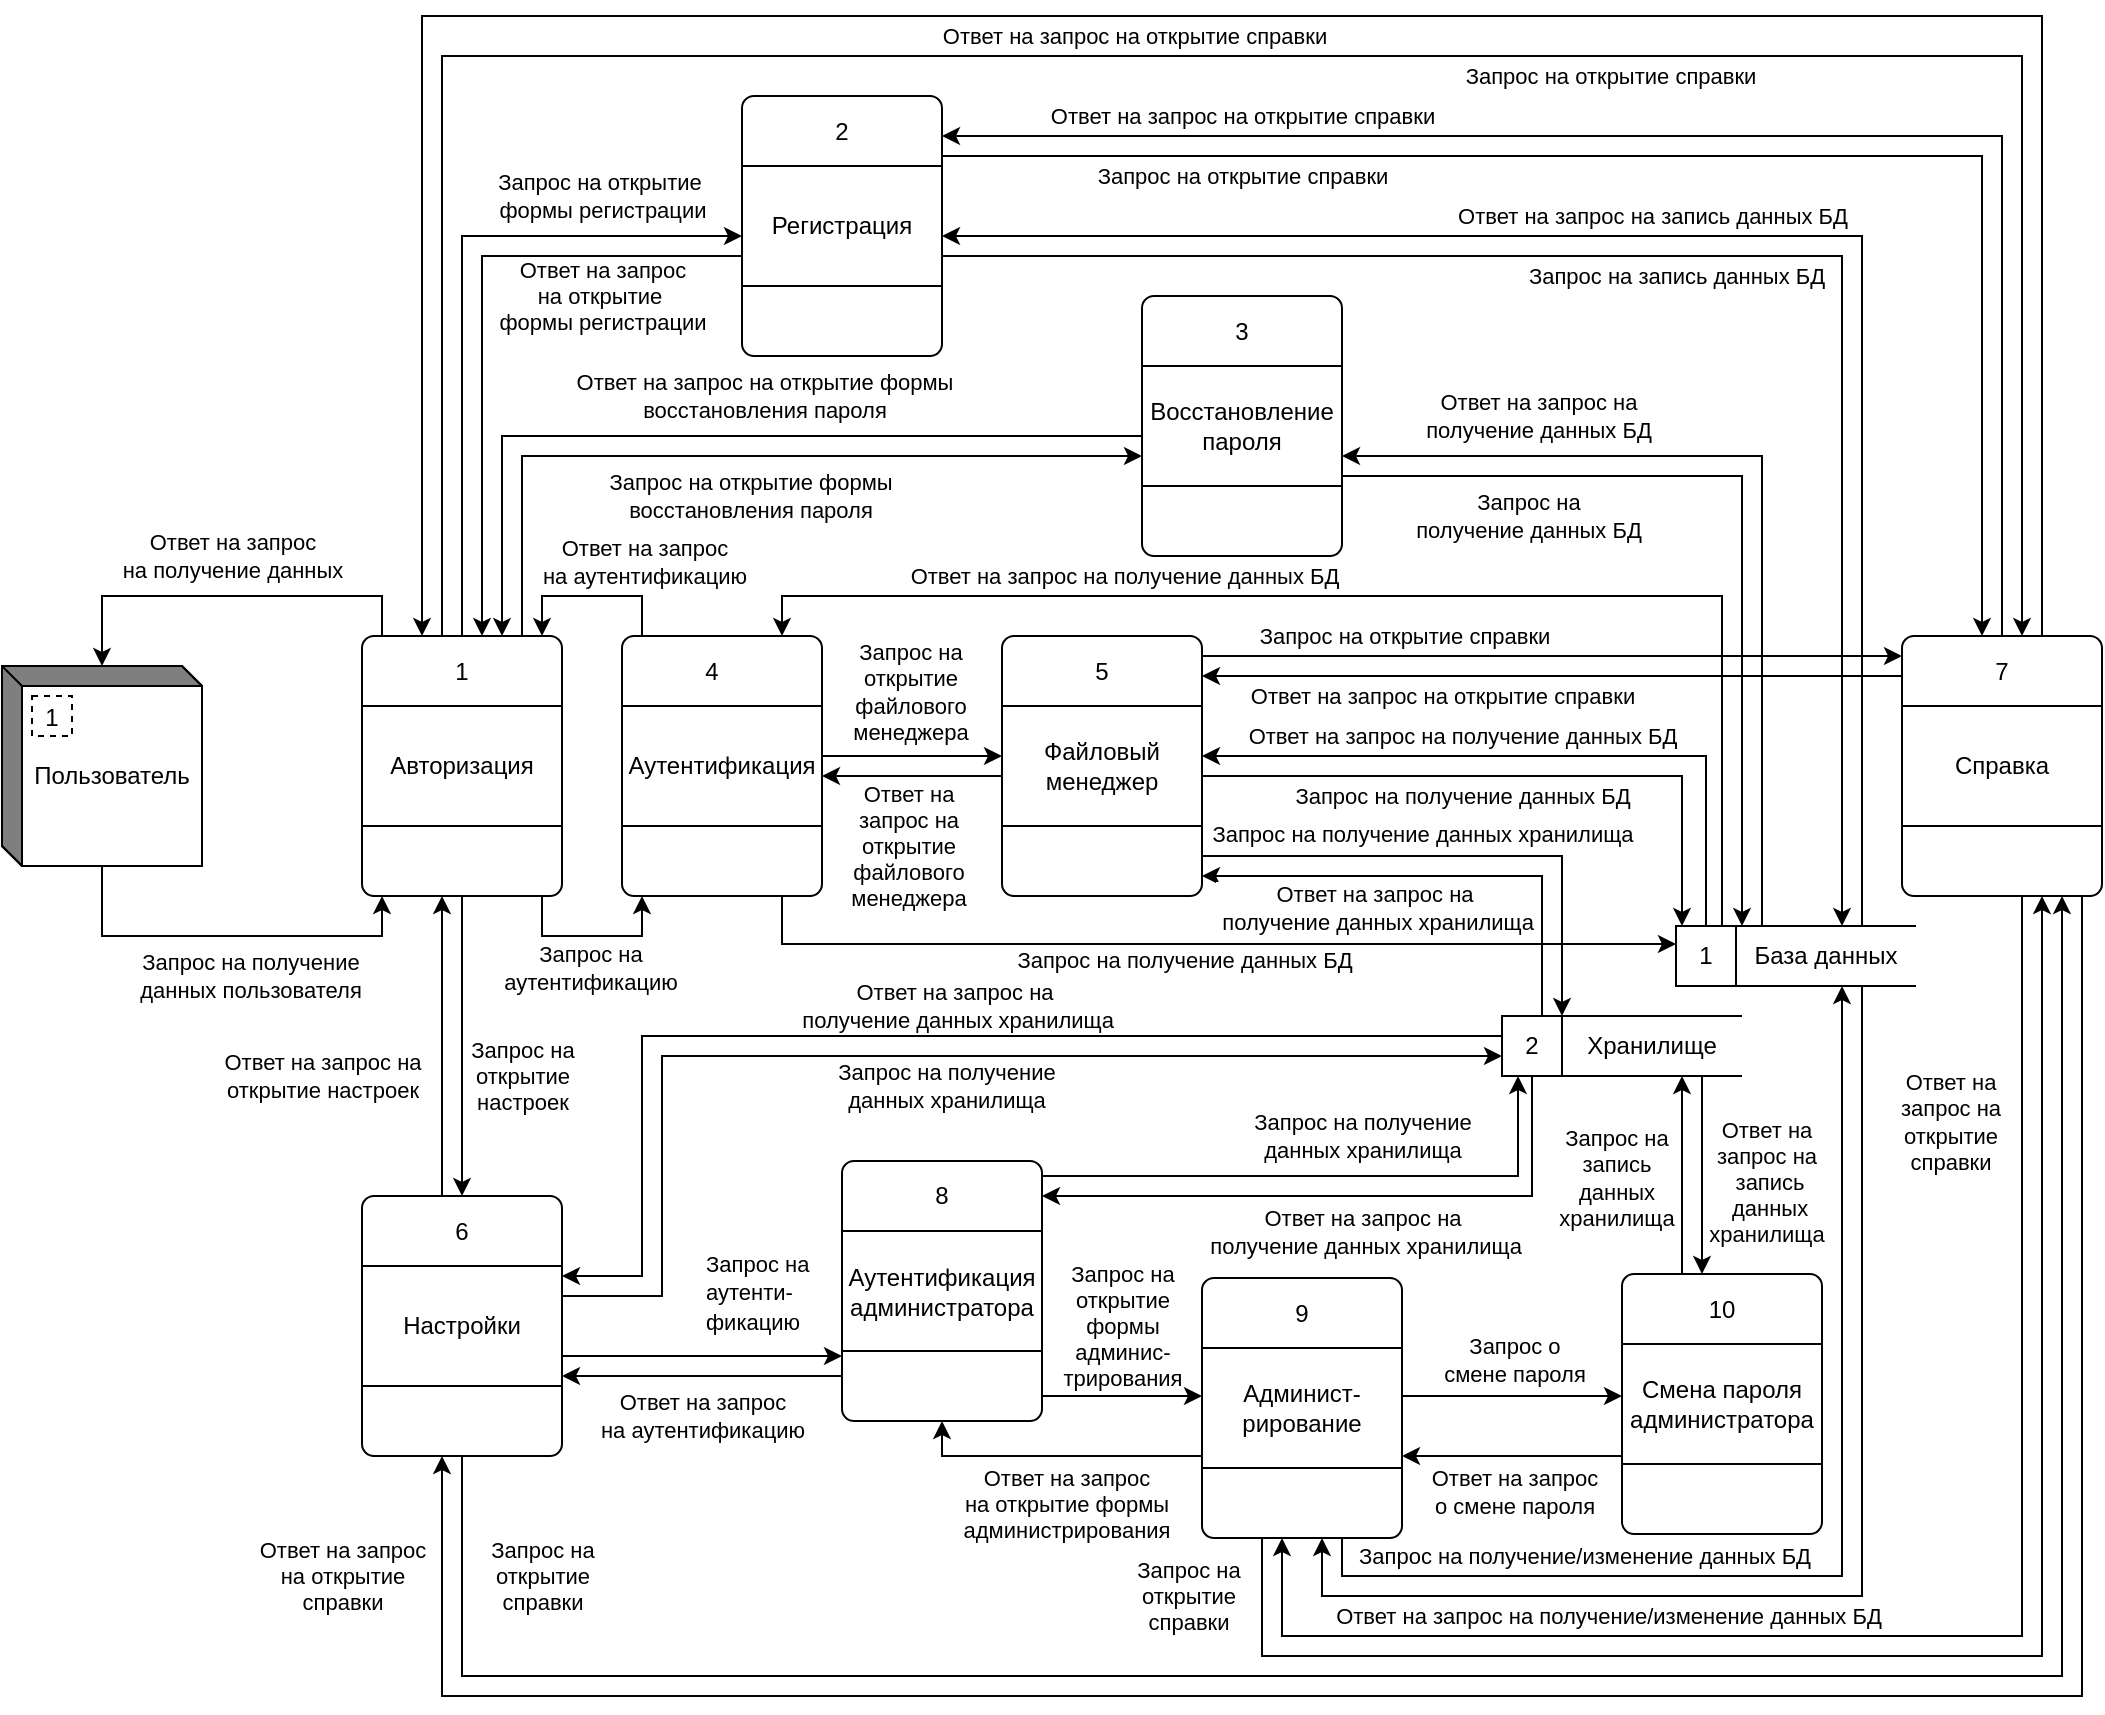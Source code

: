 <mxfile version="20.3.0" type="device"><diagram id="j3G8GEhaGC0Xtx2mRpjR" name="Страница 1"><mxGraphModel dx="677" dy="412" grid="1" gridSize="10" guides="1" tooltips="1" connect="1" arrows="1" fold="1" page="1" pageScale="1" pageWidth="827" pageHeight="1169" math="0" shadow="0"><root><mxCell id="0"/><mxCell id="1" parent="0"/><mxCell id="YmiAbXI7jD6PEAlmj7Fb-1" value="" style="html=1;dashed=0;whitespace=wrap;shape=mxgraph.dfd.externalEntity" parent="1" vertex="1"><mxGeometry x="90" y="355" width="100" height="100" as="geometry"/></mxCell><mxCell id="YmiAbXI7jD6PEAlmj7Fb-2" value="1" style="autosize=1;part=1;resizable=0;strokeColor=inherit;fillColor=inherit;gradientColor=inherit;dashed=1;" parent="YmiAbXI7jD6PEAlmj7Fb-1" vertex="1"><mxGeometry width="20" height="20" relative="1" as="geometry"><mxPoint x="15" y="15" as="offset"/></mxGeometry></mxCell><mxCell id="YmiAbXI7jD6PEAlmj7Fb-3" value="Пользователь" style="text;html=1;strokeColor=none;fillColor=none;align=center;verticalAlign=middle;whiteSpace=wrap;rounded=0;" parent="YmiAbXI7jD6PEAlmj7Fb-1" vertex="1"><mxGeometry x="10" y="10" width="90" height="90" as="geometry"/></mxCell><mxCell id="YmiAbXI7jD6PEAlmj7Fb-4" value="" style="group" parent="1" vertex="1" connectable="0"><mxGeometry x="270" y="340" width="100" height="130" as="geometry"/></mxCell><mxCell id="YmiAbXI7jD6PEAlmj7Fb-5" value="" style="rounded=1;whiteSpace=wrap;html=1;arcSize=6;" parent="YmiAbXI7jD6PEAlmj7Fb-4" vertex="1"><mxGeometry width="100" height="130" as="geometry"/></mxCell><mxCell id="YmiAbXI7jD6PEAlmj7Fb-6" value="Авторизация" style="rounded=0;whiteSpace=wrap;html=1;" parent="YmiAbXI7jD6PEAlmj7Fb-4" vertex="1"><mxGeometry y="35" width="100" height="60" as="geometry"/></mxCell><mxCell id="YmiAbXI7jD6PEAlmj7Fb-7" value="1" style="text;html=1;strokeColor=none;fillColor=none;align=center;verticalAlign=middle;whiteSpace=wrap;rounded=0;" parent="YmiAbXI7jD6PEAlmj7Fb-4" vertex="1"><mxGeometry width="100" height="35" as="geometry"/></mxCell><mxCell id="YmiAbXI7jD6PEAlmj7Fb-8" value="" style="endArrow=classic;html=1;rounded=0;edgeStyle=orthogonalEdgeStyle;" parent="1" source="YmiAbXI7jD6PEAlmj7Fb-5" target="YmiAbXI7jD6PEAlmj7Fb-1" edge="1"><mxGeometry width="50" height="50" relative="1" as="geometry"><mxPoint x="250" y="270" as="sourcePoint"/><mxPoint x="300" y="220" as="targetPoint"/><Array as="points"><mxPoint x="280" y="320"/><mxPoint x="140" y="320"/></Array></mxGeometry></mxCell><mxCell id="YmiAbXI7jD6PEAlmj7Fb-9" value="Ответ на запрос &lt;br&gt;на&amp;nbsp;получение данных" style="edgeLabel;html=1;align=center;verticalAlign=middle;resizable=0;points=[];" parent="YmiAbXI7jD6PEAlmj7Fb-8" vertex="1" connectable="0"><mxGeometry x="0.064" y="-2" relative="1" as="geometry"><mxPoint x="8" y="-18" as="offset"/></mxGeometry></mxCell><mxCell id="YmiAbXI7jD6PEAlmj7Fb-10" value="" style="endArrow=classic;html=1;rounded=0;edgeStyle=orthogonalEdgeStyle;" parent="1" source="YmiAbXI7jD6PEAlmj7Fb-3" target="YmiAbXI7jD6PEAlmj7Fb-5" edge="1"><mxGeometry width="50" height="50" relative="1" as="geometry"><mxPoint x="140" y="456" as="sourcePoint"/><mxPoint x="170" y="490" as="targetPoint"/><Array as="points"><mxPoint x="140" y="490"/><mxPoint x="280" y="490"/></Array></mxGeometry></mxCell><mxCell id="YmiAbXI7jD6PEAlmj7Fb-11" value="Запрос на получение &lt;br&gt;данных&amp;nbsp;пользователя" style="edgeLabel;html=1;align=center;verticalAlign=middle;resizable=0;points=[];" parent="YmiAbXI7jD6PEAlmj7Fb-10" vertex="1" connectable="0"><mxGeometry x="-0.053" relative="1" as="geometry"><mxPoint x="16" y="20" as="offset"/></mxGeometry></mxCell><mxCell id="YmiAbXI7jD6PEAlmj7Fb-28" value="" style="group" parent="1" vertex="1" connectable="0"><mxGeometry x="927" y="485" width="120" height="30" as="geometry"/></mxCell><mxCell id="YmiAbXI7jD6PEAlmj7Fb-29" value="" style="html=1;dashed=0;whitespace=wrap;shape=mxgraph.dfd.dataStoreID;align=left;spacingLeft=3;points=[[0,0],[0.5,0],[1,0],[0,0.5],[1,0.5],[0,1],[0.5,1],[1,1]];" parent="YmiAbXI7jD6PEAlmj7Fb-28" vertex="1"><mxGeometry width="120" height="30" as="geometry"/></mxCell><mxCell id="YmiAbXI7jD6PEAlmj7Fb-30" value="1" style="text;html=1;strokeColor=none;fillColor=none;align=center;verticalAlign=middle;whiteSpace=wrap;rounded=0;" parent="YmiAbXI7jD6PEAlmj7Fb-28" vertex="1"><mxGeometry width="30" height="30" as="geometry"/></mxCell><mxCell id="YmiAbXI7jD6PEAlmj7Fb-31" value="База данных" style="text;html=1;strokeColor=none;fillColor=none;align=center;verticalAlign=middle;whiteSpace=wrap;rounded=0;" parent="YmiAbXI7jD6PEAlmj7Fb-28" vertex="1"><mxGeometry x="30" width="90" height="30" as="geometry"/></mxCell><mxCell id="YmiAbXI7jD6PEAlmj7Fb-32" value="" style="group" parent="1" vertex="1" connectable="0"><mxGeometry x="840" y="530" width="120" height="30" as="geometry"/></mxCell><mxCell id="YmiAbXI7jD6PEAlmj7Fb-33" value="" style="html=1;dashed=0;whitespace=wrap;shape=mxgraph.dfd.dataStoreID;align=left;spacingLeft=3;points=[[0,0],[0.5,0],[1,0],[0,0.5],[1,0.5],[0,1],[0.5,1],[1,1]];" parent="YmiAbXI7jD6PEAlmj7Fb-32" vertex="1"><mxGeometry width="120" height="30" as="geometry"/></mxCell><mxCell id="YmiAbXI7jD6PEAlmj7Fb-34" value="2" style="text;html=1;strokeColor=none;fillColor=none;align=center;verticalAlign=middle;whiteSpace=wrap;rounded=0;" parent="YmiAbXI7jD6PEAlmj7Fb-32" vertex="1"><mxGeometry width="30" height="30" as="geometry"/></mxCell><mxCell id="YmiAbXI7jD6PEAlmj7Fb-35" value="Хранилище" style="text;html=1;strokeColor=none;fillColor=none;align=center;verticalAlign=middle;whiteSpace=wrap;rounded=0;" parent="YmiAbXI7jD6PEAlmj7Fb-32" vertex="1"><mxGeometry x="30" width="90" height="30" as="geometry"/></mxCell><mxCell id="YmiAbXI7jD6PEAlmj7Fb-38" value="" style="group" parent="1" vertex="1" connectable="0"><mxGeometry x="460" y="70" width="100" height="130" as="geometry"/></mxCell><mxCell id="YmiAbXI7jD6PEAlmj7Fb-39" value="" style="rounded=1;whiteSpace=wrap;html=1;arcSize=6;" parent="YmiAbXI7jD6PEAlmj7Fb-38" vertex="1"><mxGeometry width="100" height="130" as="geometry"/></mxCell><mxCell id="YmiAbXI7jD6PEAlmj7Fb-40" value="Регистрация" style="rounded=0;whiteSpace=wrap;html=1;" parent="YmiAbXI7jD6PEAlmj7Fb-38" vertex="1"><mxGeometry y="35" width="100" height="60" as="geometry"/></mxCell><mxCell id="YmiAbXI7jD6PEAlmj7Fb-41" value="2" style="text;html=1;strokeColor=none;fillColor=none;align=center;verticalAlign=middle;whiteSpace=wrap;rounded=0;" parent="YmiAbXI7jD6PEAlmj7Fb-38" vertex="1"><mxGeometry width="100" height="35" as="geometry"/></mxCell><mxCell id="YmiAbXI7jD6PEAlmj7Fb-42" value="" style="group" parent="1" vertex="1" connectable="0"><mxGeometry x="660" y="170" width="100" height="130" as="geometry"/></mxCell><mxCell id="YmiAbXI7jD6PEAlmj7Fb-43" value="" style="rounded=1;whiteSpace=wrap;html=1;arcSize=6;" parent="YmiAbXI7jD6PEAlmj7Fb-42" vertex="1"><mxGeometry width="100" height="130" as="geometry"/></mxCell><mxCell id="YmiAbXI7jD6PEAlmj7Fb-44" value="Восстановление пароля" style="rounded=0;whiteSpace=wrap;html=1;" parent="YmiAbXI7jD6PEAlmj7Fb-42" vertex="1"><mxGeometry y="35" width="100" height="60" as="geometry"/></mxCell><mxCell id="YmiAbXI7jD6PEAlmj7Fb-45" value="3" style="text;html=1;strokeColor=none;fillColor=none;align=center;verticalAlign=middle;whiteSpace=wrap;rounded=0;" parent="YmiAbXI7jD6PEAlmj7Fb-42" vertex="1"><mxGeometry width="100" height="35" as="geometry"/></mxCell><mxCell id="YmiAbXI7jD6PEAlmj7Fb-46" value="" style="group" parent="1" vertex="1" connectable="0"><mxGeometry x="400" y="340" width="100" height="130" as="geometry"/></mxCell><mxCell id="YmiAbXI7jD6PEAlmj7Fb-47" value="" style="rounded=1;whiteSpace=wrap;html=1;arcSize=6;" parent="YmiAbXI7jD6PEAlmj7Fb-46" vertex="1"><mxGeometry width="100" height="130" as="geometry"/></mxCell><mxCell id="YmiAbXI7jD6PEAlmj7Fb-48" value="Аутентификация" style="rounded=0;whiteSpace=wrap;html=1;" parent="YmiAbXI7jD6PEAlmj7Fb-46" vertex="1"><mxGeometry y="35" width="100" height="60" as="geometry"/></mxCell><mxCell id="YmiAbXI7jD6PEAlmj7Fb-49" value="4" style="text;html=1;strokeColor=none;fillColor=none;align=center;verticalAlign=middle;whiteSpace=wrap;rounded=0;" parent="YmiAbXI7jD6PEAlmj7Fb-46" vertex="1"><mxGeometry width="90" height="35" as="geometry"/></mxCell><mxCell id="YmiAbXI7jD6PEAlmj7Fb-50" value="" style="group" parent="1" vertex="1" connectable="0"><mxGeometry x="590" y="340" width="100" height="130" as="geometry"/></mxCell><mxCell id="YmiAbXI7jD6PEAlmj7Fb-51" value="" style="rounded=1;whiteSpace=wrap;html=1;arcSize=6;" parent="YmiAbXI7jD6PEAlmj7Fb-50" vertex="1"><mxGeometry width="100" height="130" as="geometry"/></mxCell><mxCell id="YmiAbXI7jD6PEAlmj7Fb-52" value="Файловый менеджер" style="rounded=0;whiteSpace=wrap;html=1;" parent="YmiAbXI7jD6PEAlmj7Fb-50" vertex="1"><mxGeometry y="35" width="100" height="60" as="geometry"/></mxCell><mxCell id="YmiAbXI7jD6PEAlmj7Fb-53" value="5" style="text;html=1;strokeColor=none;fillColor=none;align=center;verticalAlign=middle;whiteSpace=wrap;rounded=0;" parent="YmiAbXI7jD6PEAlmj7Fb-50" vertex="1"><mxGeometry width="100" height="35" as="geometry"/></mxCell><mxCell id="YmiAbXI7jD6PEAlmj7Fb-54" value="" style="group" parent="1" vertex="1" connectable="0"><mxGeometry x="270" y="620" width="100" height="130" as="geometry"/></mxCell><mxCell id="YmiAbXI7jD6PEAlmj7Fb-55" value="" style="rounded=1;whiteSpace=wrap;html=1;arcSize=6;" parent="YmiAbXI7jD6PEAlmj7Fb-54" vertex="1"><mxGeometry width="100" height="130" as="geometry"/></mxCell><mxCell id="YmiAbXI7jD6PEAlmj7Fb-56" value="Настройки" style="rounded=0;whiteSpace=wrap;html=1;" parent="YmiAbXI7jD6PEAlmj7Fb-54" vertex="1"><mxGeometry y="35" width="100" height="60" as="geometry"/></mxCell><mxCell id="YmiAbXI7jD6PEAlmj7Fb-57" value="6" style="text;html=1;strokeColor=none;fillColor=none;align=center;verticalAlign=middle;whiteSpace=wrap;rounded=0;" parent="YmiAbXI7jD6PEAlmj7Fb-54" vertex="1"><mxGeometry width="100" height="35" as="geometry"/></mxCell><mxCell id="YmiAbXI7jD6PEAlmj7Fb-59" value="" style="group" parent="1" vertex="1" connectable="0"><mxGeometry x="1040" y="340" width="100" height="130" as="geometry"/></mxCell><mxCell id="YmiAbXI7jD6PEAlmj7Fb-60" value="" style="rounded=1;whiteSpace=wrap;html=1;arcSize=6;" parent="YmiAbXI7jD6PEAlmj7Fb-59" vertex="1"><mxGeometry width="100" height="130" as="geometry"/></mxCell><mxCell id="YmiAbXI7jD6PEAlmj7Fb-61" value="Справка" style="rounded=0;whiteSpace=wrap;html=1;" parent="YmiAbXI7jD6PEAlmj7Fb-59" vertex="1"><mxGeometry y="35" width="100" height="60" as="geometry"/></mxCell><mxCell id="YmiAbXI7jD6PEAlmj7Fb-62" value="7" style="text;html=1;strokeColor=none;fillColor=none;align=center;verticalAlign=middle;whiteSpace=wrap;rounded=0;" parent="YmiAbXI7jD6PEAlmj7Fb-59" vertex="1"><mxGeometry width="100" height="35" as="geometry"/></mxCell><mxCell id="YmiAbXI7jD6PEAlmj7Fb-67" value="" style="group" parent="1" vertex="1" connectable="0"><mxGeometry x="690" y="661" width="100" height="130" as="geometry"/></mxCell><mxCell id="YmiAbXI7jD6PEAlmj7Fb-68" value="" style="rounded=1;whiteSpace=wrap;html=1;arcSize=6;" parent="YmiAbXI7jD6PEAlmj7Fb-67" vertex="1"><mxGeometry width="100" height="130" as="geometry"/></mxCell><mxCell id="YmiAbXI7jD6PEAlmj7Fb-69" value="Админист-рирование" style="rounded=0;whiteSpace=wrap;html=1;" parent="YmiAbXI7jD6PEAlmj7Fb-67" vertex="1"><mxGeometry y="35" width="100" height="60" as="geometry"/></mxCell><mxCell id="YmiAbXI7jD6PEAlmj7Fb-70" value="9" style="text;html=1;strokeColor=none;fillColor=none;align=center;verticalAlign=middle;whiteSpace=wrap;rounded=0;" parent="YmiAbXI7jD6PEAlmj7Fb-67" vertex="1"><mxGeometry width="100" height="35" as="geometry"/></mxCell><mxCell id="YmiAbXI7jD6PEAlmj7Fb-74" style="edgeStyle=orthogonalEdgeStyle;rounded=0;orthogonalLoop=1;jettySize=auto;html=1;" parent="1" source="YmiAbXI7jD6PEAlmj7Fb-7" target="YmiAbXI7jD6PEAlmj7Fb-39" edge="1"><mxGeometry relative="1" as="geometry"><Array as="points"><mxPoint x="320" y="140"/></Array></mxGeometry></mxCell><mxCell id="LeY558yqj4jP3QvOZhzr-55" value="Запрос на открытие&amp;nbsp;&lt;br&gt;формы регистрации" style="edgeLabel;html=1;align=center;verticalAlign=middle;resizable=0;points=[];" parent="YmiAbXI7jD6PEAlmj7Fb-74" vertex="1" connectable="0"><mxGeometry x="0.506" y="-2" relative="1" as="geometry"><mxPoint x="14" y="-22" as="offset"/></mxGeometry></mxCell><mxCell id="YmiAbXI7jD6PEAlmj7Fb-75" style="edgeStyle=orthogonalEdgeStyle;rounded=0;orthogonalLoop=1;jettySize=auto;html=1;" parent="1" source="YmiAbXI7jD6PEAlmj7Fb-39" target="YmiAbXI7jD6PEAlmj7Fb-5" edge="1"><mxGeometry relative="1" as="geometry"><Array as="points"><mxPoint x="330" y="150"/></Array></mxGeometry></mxCell><mxCell id="LeY558yqj4jP3QvOZhzr-56" value="Ответ на запрос &lt;br&gt;на открытие&amp;nbsp;&lt;br&gt;формы регистрации" style="edgeLabel;html=1;align=center;verticalAlign=middle;resizable=0;points=[];" parent="YmiAbXI7jD6PEAlmj7Fb-75" vertex="1" connectable="0"><mxGeometry x="-0.75" relative="1" as="geometry"><mxPoint x="-30" y="20" as="offset"/></mxGeometry></mxCell><mxCell id="YmiAbXI7jD6PEAlmj7Fb-76" style="edgeStyle=orthogonalEdgeStyle;rounded=0;orthogonalLoop=1;jettySize=auto;html=1;" parent="1" source="YmiAbXI7jD6PEAlmj7Fb-39" target="YmiAbXI7jD6PEAlmj7Fb-31" edge="1"><mxGeometry relative="1" as="geometry"><mxPoint x="940" y="420.0" as="targetPoint"/><Array as="points"><mxPoint x="1010" y="150"/></Array></mxGeometry></mxCell><mxCell id="LeY558yqj4jP3QvOZhzr-31" value="Запрос на запись данных БД" style="edgeLabel;html=1;align=center;verticalAlign=middle;resizable=0;points=[];" parent="YmiAbXI7jD6PEAlmj7Fb-76" vertex="1" connectable="0"><mxGeometry x="-0.587" y="-2" relative="1" as="geometry"><mxPoint x="205" y="8" as="offset"/></mxGeometry></mxCell><mxCell id="YmiAbXI7jD6PEAlmj7Fb-77" style="edgeStyle=orthogonalEdgeStyle;rounded=0;orthogonalLoop=1;jettySize=auto;html=1;" parent="1" source="YmiAbXI7jD6PEAlmj7Fb-31" target="YmiAbXI7jD6PEAlmj7Fb-39" edge="1"><mxGeometry relative="1" as="geometry"><Array as="points"><mxPoint x="1020" y="140"/></Array></mxGeometry></mxCell><mxCell id="LeY558yqj4jP3QvOZhzr-32" value="Ответ на запрос на запись данных БД" style="edgeLabel;html=1;align=center;verticalAlign=middle;resizable=0;points=[];" parent="YmiAbXI7jD6PEAlmj7Fb-77" vertex="1" connectable="0"><mxGeometry x="0.655" relative="1" as="geometry"><mxPoint x="216" y="-10" as="offset"/></mxGeometry></mxCell><mxCell id="YmiAbXI7jD6PEAlmj7Fb-78" style="edgeStyle=orthogonalEdgeStyle;rounded=0;orthogonalLoop=1;jettySize=auto;html=1;" parent="1" source="YmiAbXI7jD6PEAlmj7Fb-5" target="YmiAbXI7jD6PEAlmj7Fb-60" edge="1"><mxGeometry relative="1" as="geometry"><Array as="points"><mxPoint x="310" y="50"/><mxPoint x="1100" y="50"/></Array></mxGeometry></mxCell><mxCell id="t7qs_g3I-LSiULPjAvXZ-45" value="Запрос на открытие справки" style="edgeLabel;html=1;align=center;verticalAlign=middle;resizable=0;points=[];" parent="YmiAbXI7jD6PEAlmj7Fb-78" vertex="1" connectable="0"><mxGeometry x="-0.328" y="1" relative="1" as="geometry"><mxPoint x="413" y="11" as="offset"/></mxGeometry></mxCell><mxCell id="YmiAbXI7jD6PEAlmj7Fb-80" style="edgeStyle=orthogonalEdgeStyle;rounded=0;orthogonalLoop=1;jettySize=auto;html=1;" parent="1" source="YmiAbXI7jD6PEAlmj7Fb-47" target="YmiAbXI7jD6PEAlmj7Fb-5" edge="1"><mxGeometry relative="1" as="geometry"><Array as="points"><mxPoint x="410" y="320"/><mxPoint x="360" y="320"/></Array></mxGeometry></mxCell><mxCell id="LeY558yqj4jP3QvOZhzr-18" value="Ответ на запрос &lt;br&gt;на аутентификацию" style="edgeLabel;html=1;align=center;verticalAlign=middle;resizable=0;points=[];" parent="YmiAbXI7jD6PEAlmj7Fb-80" vertex="1" connectable="0"><mxGeometry x="0.283" y="2" relative="1" as="geometry"><mxPoint x="38" y="-19" as="offset"/></mxGeometry></mxCell><mxCell id="YmiAbXI7jD6PEAlmj7Fb-81" style="edgeStyle=orthogonalEdgeStyle;rounded=0;orthogonalLoop=1;jettySize=auto;html=1;" parent="1" source="YmiAbXI7jD6PEAlmj7Fb-5" target="YmiAbXI7jD6PEAlmj7Fb-47" edge="1"><mxGeometry relative="1" as="geometry"><Array as="points"><mxPoint x="360" y="490"/><mxPoint x="410" y="490"/></Array></mxGeometry></mxCell><mxCell id="LeY558yqj4jP3QvOZhzr-17" value="Запрос на&lt;br&gt;аутентификацию" style="edgeLabel;html=1;align=center;verticalAlign=middle;resizable=0;points=[];" parent="YmiAbXI7jD6PEAlmj7Fb-81" vertex="1" connectable="0"><mxGeometry x="0.617" y="-5" relative="1" as="geometry"><mxPoint x="-31" y="19" as="offset"/></mxGeometry></mxCell><mxCell id="YmiAbXI7jD6PEAlmj7Fb-82" style="edgeStyle=orthogonalEdgeStyle;rounded=0;orthogonalLoop=1;jettySize=auto;html=1;" parent="1" source="YmiAbXI7jD6PEAlmj7Fb-47" target="YmiAbXI7jD6PEAlmj7Fb-51" edge="1"><mxGeometry relative="1" as="geometry"><Array as="points"><mxPoint x="550" y="400"/><mxPoint x="550" y="400"/></Array></mxGeometry></mxCell><mxCell id="LeY558yqj4jP3QvOZhzr-19" value="Запрос на &lt;br&gt;открытие &lt;br&gt;файлового &lt;br&gt;менеджера" style="edgeLabel;html=1;align=center;verticalAlign=middle;resizable=0;points=[];" parent="YmiAbXI7jD6PEAlmj7Fb-82" vertex="1" connectable="0"><mxGeometry x="-0.327" y="4" relative="1" as="geometry"><mxPoint x="13" y="-28" as="offset"/></mxGeometry></mxCell><mxCell id="YmiAbXI7jD6PEAlmj7Fb-83" style="edgeStyle=orthogonalEdgeStyle;rounded=0;orthogonalLoop=1;jettySize=auto;html=1;" parent="1" source="YmiAbXI7jD6PEAlmj7Fb-51" target="YmiAbXI7jD6PEAlmj7Fb-47" edge="1"><mxGeometry relative="1" as="geometry"><Array as="points"><mxPoint x="580" y="410"/><mxPoint x="580" y="410"/></Array></mxGeometry></mxCell><mxCell id="LeY558yqj4jP3QvOZhzr-20" value="Ответ на&lt;br&gt;запрос на&lt;br&gt;открытие&lt;br&gt;файлового&lt;br&gt;менеджера" style="edgeLabel;html=1;align=center;verticalAlign=middle;resizable=0;points=[];" parent="YmiAbXI7jD6PEAlmj7Fb-83" vertex="1" connectable="0"><mxGeometry x="0.236" relative="1" as="geometry"><mxPoint x="8" y="35" as="offset"/></mxGeometry></mxCell><mxCell id="t7qs_g3I-LSiULPjAvXZ-1" style="edgeStyle=orthogonalEdgeStyle;rounded=0;orthogonalLoop=1;jettySize=auto;html=1;" parent="1" source="YmiAbXI7jD6PEAlmj7Fb-5" target="YmiAbXI7jD6PEAlmj7Fb-55" edge="1"><mxGeometry relative="1" as="geometry"><Array as="points"><mxPoint x="320" y="620"/><mxPoint x="320" y="620"/></Array></mxGeometry></mxCell><mxCell id="LeY558yqj4jP3QvOZhzr-9" value="Запрос на &lt;br&gt;открытие &lt;br&gt;настроек" style="edgeLabel;html=1;align=center;verticalAlign=middle;resizable=0;points=[];" parent="t7qs_g3I-LSiULPjAvXZ-1" vertex="1" connectable="0"><mxGeometry x="0.12" y="-1" relative="1" as="geometry"><mxPoint x="31" y="6" as="offset"/></mxGeometry></mxCell><mxCell id="t7qs_g3I-LSiULPjAvXZ-2" style="edgeStyle=orthogonalEdgeStyle;rounded=0;orthogonalLoop=1;jettySize=auto;html=1;" parent="1" source="YmiAbXI7jD6PEAlmj7Fb-55" target="YmiAbXI7jD6PEAlmj7Fb-5" edge="1"><mxGeometry relative="1" as="geometry"><Array as="points"><mxPoint x="310" y="600"/><mxPoint x="310" y="600"/></Array></mxGeometry></mxCell><mxCell id="LeY558yqj4jP3QvOZhzr-10" value="Ответ на запрос на &lt;br&gt;открытие настроек" style="edgeLabel;html=1;align=center;verticalAlign=middle;resizable=0;points=[];" parent="t7qs_g3I-LSiULPjAvXZ-2" vertex="1" connectable="0"><mxGeometry y="-2" relative="1" as="geometry"><mxPoint x="-62" y="15" as="offset"/></mxGeometry></mxCell><mxCell id="t7qs_g3I-LSiULPjAvXZ-3" style="edgeStyle=orthogonalEdgeStyle;rounded=0;orthogonalLoop=1;jettySize=auto;html=1;" parent="1" source="YmiAbXI7jD6PEAlmj7Fb-55" target="YmiAbXI7jD6PEAlmj7Fb-34" edge="1"><mxGeometry relative="1" as="geometry"><Array as="points"><mxPoint x="420" y="670"/><mxPoint x="420" y="550"/></Array></mxGeometry></mxCell><mxCell id="LeY558yqj4jP3QvOZhzr-13" value="Запрос на получение&lt;br&gt;данных хранилища" style="edgeLabel;html=1;align=center;verticalAlign=middle;resizable=0;points=[];" parent="t7qs_g3I-LSiULPjAvXZ-3" vertex="1" connectable="0"><mxGeometry x="0.304" y="-3" relative="1" as="geometry"><mxPoint x="-73" y="12" as="offset"/></mxGeometry></mxCell><mxCell id="t7qs_g3I-LSiULPjAvXZ-4" style="edgeStyle=orthogonalEdgeStyle;rounded=0;orthogonalLoop=1;jettySize=auto;html=1;" parent="1" source="YmiAbXI7jD6PEAlmj7Fb-34" target="YmiAbXI7jD6PEAlmj7Fb-55" edge="1"><mxGeometry relative="1" as="geometry"><Array as="points"><mxPoint x="410" y="540"/><mxPoint x="410" y="660"/></Array></mxGeometry></mxCell><mxCell id="LeY558yqj4jP3QvOZhzr-14" value="Ответ на запрос на&lt;br&gt;&amp;nbsp;получение данных хранилища" style="edgeLabel;html=1;align=center;verticalAlign=middle;resizable=0;points=[];" parent="t7qs_g3I-LSiULPjAvXZ-4" vertex="1" connectable="0"><mxGeometry x="-0.196" y="1" relative="1" as="geometry"><mxPoint x="-37" y="-16" as="offset"/></mxGeometry></mxCell><mxCell id="t7qs_g3I-LSiULPjAvXZ-9" style="edgeStyle=orthogonalEdgeStyle;rounded=0;orthogonalLoop=1;jettySize=auto;html=1;" parent="1" source="YmiAbXI7jD6PEAlmj7Fb-55" target="t7qs_g3I-LSiULPjAvXZ-12" edge="1"><mxGeometry relative="1" as="geometry"><Array as="points"><mxPoint x="440" y="700"/><mxPoint x="440" y="700"/></Array></mxGeometry></mxCell><mxCell id="t7qs_g3I-LSiULPjAvXZ-10" style="edgeStyle=orthogonalEdgeStyle;rounded=0;orthogonalLoop=1;jettySize=auto;html=1;" parent="1" source="t7qs_g3I-LSiULPjAvXZ-12" target="YmiAbXI7jD6PEAlmj7Fb-55" edge="1"><mxGeometry relative="1" as="geometry"><Array as="points"><mxPoint x="450" y="710"/><mxPoint x="450" y="710"/></Array></mxGeometry></mxCell><mxCell id="LeY558yqj4jP3QvOZhzr-47" value="Ответ на запрос&lt;br&gt;на аутентификацию" style="edgeLabel;html=1;align=center;verticalAlign=middle;resizable=0;points=[];" parent="t7qs_g3I-LSiULPjAvXZ-10" vertex="1" connectable="0"><mxGeometry x="-0.214" relative="1" as="geometry"><mxPoint x="-15" y="20" as="offset"/></mxGeometry></mxCell><mxCell id="t7qs_g3I-LSiULPjAvXZ-11" value="" style="group" parent="1" vertex="1" connectable="0"><mxGeometry x="510" y="602.5" width="100" height="130" as="geometry"/></mxCell><mxCell id="t7qs_g3I-LSiULPjAvXZ-12" value="" style="rounded=1;whiteSpace=wrap;html=1;arcSize=6;" parent="t7qs_g3I-LSiULPjAvXZ-11" vertex="1"><mxGeometry width="100" height="130" as="geometry"/></mxCell><mxCell id="t7qs_g3I-LSiULPjAvXZ-13" value="Аутентификация&lt;br&gt;администратора" style="rounded=0;whiteSpace=wrap;html=1;" parent="t7qs_g3I-LSiULPjAvXZ-11" vertex="1"><mxGeometry y="35" width="100" height="60" as="geometry"/></mxCell><mxCell id="t7qs_g3I-LSiULPjAvXZ-14" value="8" style="text;html=1;strokeColor=none;fillColor=none;align=center;verticalAlign=middle;whiteSpace=wrap;rounded=0;" parent="t7qs_g3I-LSiULPjAvXZ-11" vertex="1"><mxGeometry width="100" height="35" as="geometry"/></mxCell><mxCell id="t7qs_g3I-LSiULPjAvXZ-15" value="" style="group" parent="1" vertex="1" connectable="0"><mxGeometry x="900" y="659" width="100" height="130" as="geometry"/></mxCell><mxCell id="t7qs_g3I-LSiULPjAvXZ-16" value="" style="rounded=1;whiteSpace=wrap;html=1;arcSize=6;" parent="t7qs_g3I-LSiULPjAvXZ-15" vertex="1"><mxGeometry width="100" height="130" as="geometry"/></mxCell><mxCell id="t7qs_g3I-LSiULPjAvXZ-17" value="Смена пароля&lt;br&gt;администратора" style="rounded=0;whiteSpace=wrap;html=1;" parent="t7qs_g3I-LSiULPjAvXZ-15" vertex="1"><mxGeometry y="35" width="100" height="60" as="geometry"/></mxCell><mxCell id="t7qs_g3I-LSiULPjAvXZ-18" value="10" style="text;html=1;strokeColor=none;fillColor=none;align=center;verticalAlign=middle;whiteSpace=wrap;rounded=0;" parent="t7qs_g3I-LSiULPjAvXZ-15" vertex="1"><mxGeometry width="100" height="35" as="geometry"/></mxCell><mxCell id="t7qs_g3I-LSiULPjAvXZ-20" style="edgeStyle=orthogonalEdgeStyle;rounded=0;orthogonalLoop=1;jettySize=auto;html=1;" parent="1" source="YmiAbXI7jD6PEAlmj7Fb-68" target="t7qs_g3I-LSiULPjAvXZ-12" edge="1"><mxGeometry relative="1" as="geometry"><Array as="points"><mxPoint x="560" y="750"/></Array></mxGeometry></mxCell><mxCell id="LeY558yqj4jP3QvOZhzr-48" value="Ответ на запрос &lt;br&gt;на открытие формы &lt;br&gt;администрирования" style="edgeLabel;html=1;align=center;verticalAlign=middle;resizable=0;points=[];" parent="t7qs_g3I-LSiULPjAvXZ-20" vertex="1" connectable="0"><mxGeometry x="-0.58" y="-3" relative="1" as="geometry"><mxPoint x="-37" y="27" as="offset"/></mxGeometry></mxCell><mxCell id="t7qs_g3I-LSiULPjAvXZ-21" style="edgeStyle=orthogonalEdgeStyle;rounded=0;orthogonalLoop=1;jettySize=auto;html=1;" parent="1" source="YmiAbXI7jD6PEAlmj7Fb-68" target="t7qs_g3I-LSiULPjAvXZ-16" edge="1"><mxGeometry relative="1" as="geometry"><Array as="points"><mxPoint x="830" y="720"/><mxPoint x="830" y="720"/></Array></mxGeometry></mxCell><mxCell id="LeY558yqj4jP3QvOZhzr-54" value="Запрос о &lt;br&gt;смене пароля" style="edgeLabel;html=1;align=center;verticalAlign=middle;resizable=0;points=[];" parent="t7qs_g3I-LSiULPjAvXZ-21" vertex="1" connectable="0"><mxGeometry x="0.182" y="-2" relative="1" as="geometry"><mxPoint x="-9" y="-20" as="offset"/></mxGeometry></mxCell><mxCell id="t7qs_g3I-LSiULPjAvXZ-22" style="edgeStyle=orthogonalEdgeStyle;rounded=0;orthogonalLoop=1;jettySize=auto;html=1;" parent="1" source="t7qs_g3I-LSiULPjAvXZ-16" target="YmiAbXI7jD6PEAlmj7Fb-68" edge="1"><mxGeometry relative="1" as="geometry"><Array as="points"><mxPoint x="840" y="750"/><mxPoint x="840" y="750"/></Array></mxGeometry></mxCell><mxCell id="LeY558yqj4jP3QvOZhzr-53" value="Ответ на запрос &lt;br&gt;о смене пароля" style="edgeLabel;html=1;align=center;verticalAlign=middle;resizable=0;points=[];" parent="t7qs_g3I-LSiULPjAvXZ-22" vertex="1" connectable="0"><mxGeometry x="-0.244" y="1" relative="1" as="geometry"><mxPoint x="-13" y="17" as="offset"/></mxGeometry></mxCell><mxCell id="t7qs_g3I-LSiULPjAvXZ-23" style="edgeStyle=orthogonalEdgeStyle;rounded=0;orthogonalLoop=1;jettySize=auto;html=1;" parent="1" source="t7qs_g3I-LSiULPjAvXZ-18" target="YmiAbXI7jD6PEAlmj7Fb-35" edge="1"><mxGeometry relative="1" as="geometry"><Array as="points"><mxPoint x="930" y="640"/><mxPoint x="930" y="640"/></Array></mxGeometry></mxCell><mxCell id="LeY558yqj4jP3QvOZhzr-43" value="Запрос на &lt;br&gt;запись&lt;br&gt;данных &lt;br&gt;хранилища" style="edgeLabel;html=1;align=center;verticalAlign=middle;resizable=0;points=[];" parent="t7qs_g3I-LSiULPjAvXZ-23" vertex="1" connectable="0"><mxGeometry x="-0.252" y="1" relative="1" as="geometry"><mxPoint x="-32" y="-11" as="offset"/></mxGeometry></mxCell><mxCell id="t7qs_g3I-LSiULPjAvXZ-24" style="edgeStyle=orthogonalEdgeStyle;rounded=0;orthogonalLoop=1;jettySize=auto;html=1;" parent="1" source="YmiAbXI7jD6PEAlmj7Fb-35" target="t7qs_g3I-LSiULPjAvXZ-16" edge="1"><mxGeometry relative="1" as="geometry"><Array as="points"><mxPoint x="940" y="650"/><mxPoint x="940" y="650"/></Array></mxGeometry></mxCell><mxCell id="LeY558yqj4jP3QvOZhzr-44" value="Ответ на &lt;br&gt;запрос на&lt;br&gt;&amp;nbsp;запись&lt;br&gt;&amp;nbsp;данных &lt;br&gt;хранилища" style="edgeLabel;html=1;align=center;verticalAlign=middle;resizable=0;points=[];" parent="t7qs_g3I-LSiULPjAvXZ-24" vertex="1" connectable="0"><mxGeometry x="0.2" relative="1" as="geometry"><mxPoint x="32" y="-7" as="offset"/></mxGeometry></mxCell><mxCell id="t7qs_g3I-LSiULPjAvXZ-25" style="edgeStyle=orthogonalEdgeStyle;rounded=0;orthogonalLoop=1;jettySize=auto;html=1;" parent="1" source="YmiAbXI7jD6PEAlmj7Fb-47" edge="1"><mxGeometry relative="1" as="geometry"><mxPoint x="927" y="494" as="targetPoint"/><Array as="points"><mxPoint x="480" y="494"/></Array><mxPoint x="480" y="464" as="sourcePoint"/></mxGeometry></mxCell><mxCell id="LeY558yqj4jP3QvOZhzr-23" value="Запрос на получение данных БД" style="edgeLabel;html=1;align=center;verticalAlign=middle;resizable=0;points=[];" parent="t7qs_g3I-LSiULPjAvXZ-25" vertex="1" connectable="0"><mxGeometry x="-0.275" y="2" relative="1" as="geometry"><mxPoint x="54" y="10" as="offset"/></mxGeometry></mxCell><mxCell id="t7qs_g3I-LSiULPjAvXZ-27" style="edgeStyle=orthogonalEdgeStyle;rounded=0;orthogonalLoop=1;jettySize=auto;html=1;" parent="1" source="YmiAbXI7jD6PEAlmj7Fb-68" target="YmiAbXI7jD6PEAlmj7Fb-31" edge="1"><mxGeometry relative="1" as="geometry"><Array as="points"><mxPoint x="760" y="810"/><mxPoint x="1010" y="810"/></Array></mxGeometry></mxCell><mxCell id="LeY558yqj4jP3QvOZhzr-36" value="Запрос на получение/изменение данных БД" style="edgeLabel;html=1;align=center;verticalAlign=middle;resizable=0;points=[];" parent="t7qs_g3I-LSiULPjAvXZ-27" vertex="1" connectable="0"><mxGeometry x="-0.654" y="-2" relative="1" as="geometry"><mxPoint x="42" y="-12" as="offset"/></mxGeometry></mxCell><mxCell id="t7qs_g3I-LSiULPjAvXZ-28" style="edgeStyle=orthogonalEdgeStyle;rounded=0;orthogonalLoop=1;jettySize=auto;html=1;" parent="1" source="YmiAbXI7jD6PEAlmj7Fb-31" target="YmiAbXI7jD6PEAlmj7Fb-68" edge="1"><mxGeometry relative="1" as="geometry"><Array as="points"><mxPoint x="1020" y="820"/><mxPoint x="750" y="820"/></Array></mxGeometry></mxCell><mxCell id="LeY558yqj4jP3QvOZhzr-37" value="Ответ на запрос на получение/изменение данных БД" style="edgeLabel;html=1;align=center;verticalAlign=middle;resizable=0;points=[];" parent="t7qs_g3I-LSiULPjAvXZ-28" vertex="1" connectable="0"><mxGeometry x="0.394" y="-1" relative="1" as="geometry"><mxPoint x="-11" y="11" as="offset"/></mxGeometry></mxCell><mxCell id="t7qs_g3I-LSiULPjAvXZ-29" style="edgeStyle=orthogonalEdgeStyle;rounded=0;orthogonalLoop=1;jettySize=auto;html=1;" parent="1" source="YmiAbXI7jD6PEAlmj7Fb-7" target="YmiAbXI7jD6PEAlmj7Fb-43" edge="1"><mxGeometry relative="1" as="geometry"><Array as="points"><mxPoint x="350" y="250"/></Array></mxGeometry></mxCell><mxCell id="LeY558yqj4jP3QvOZhzr-15" value="Запрос на открытие формы&lt;br&gt;восстановления пароля" style="edgeLabel;html=1;align=center;verticalAlign=middle;resizable=0;points=[];" parent="t7qs_g3I-LSiULPjAvXZ-29" vertex="1" connectable="0"><mxGeometry x="0.021" y="-1" relative="1" as="geometry"><mxPoint y="19" as="offset"/></mxGeometry></mxCell><mxCell id="t7qs_g3I-LSiULPjAvXZ-30" style="edgeStyle=orthogonalEdgeStyle;rounded=0;orthogonalLoop=1;jettySize=auto;html=1;" parent="1" source="YmiAbXI7jD6PEAlmj7Fb-43" target="YmiAbXI7jD6PEAlmj7Fb-5" edge="1"><mxGeometry relative="1" as="geometry"><Array as="points"><mxPoint x="340" y="240"/></Array></mxGeometry></mxCell><mxCell id="LeY558yqj4jP3QvOZhzr-16" value="Ответ на запрос на открытие формы&lt;br&gt;восстановления пароля" style="edgeLabel;html=1;align=center;verticalAlign=middle;resizable=0;points=[];" parent="t7qs_g3I-LSiULPjAvXZ-30" vertex="1" connectable="0"><mxGeometry x="-0.131" y="2" relative="1" as="geometry"><mxPoint x="-7" y="-22" as="offset"/></mxGeometry></mxCell><mxCell id="t7qs_g3I-LSiULPjAvXZ-31" style="edgeStyle=orthogonalEdgeStyle;rounded=0;orthogonalLoop=1;jettySize=auto;html=1;" parent="1" source="YmiAbXI7jD6PEAlmj7Fb-43" target="YmiAbXI7jD6PEAlmj7Fb-31" edge="1"><mxGeometry relative="1" as="geometry"><Array as="points"><mxPoint x="960" y="260"/></Array></mxGeometry></mxCell><mxCell id="LeY558yqj4jP3QvOZhzr-34" value="Запрос на &lt;br&gt;получение данных БД" style="edgeLabel;html=1;align=center;verticalAlign=middle;resizable=0;points=[];" parent="t7qs_g3I-LSiULPjAvXZ-31" vertex="1" connectable="0"><mxGeometry x="-0.563" y="-3" relative="1" as="geometry"><mxPoint y="17" as="offset"/></mxGeometry></mxCell><mxCell id="t7qs_g3I-LSiULPjAvXZ-32" style="edgeStyle=orthogonalEdgeStyle;rounded=0;orthogonalLoop=1;jettySize=auto;html=1;" parent="1" source="YmiAbXI7jD6PEAlmj7Fb-55" target="YmiAbXI7jD6PEAlmj7Fb-60" edge="1"><mxGeometry relative="1" as="geometry"><Array as="points"><mxPoint x="320" y="860"/><mxPoint x="1120" y="860"/></Array></mxGeometry></mxCell><mxCell id="LeY558yqj4jP3QvOZhzr-4" value="Запрос на &lt;br&gt;открытие &lt;br&gt;справки" style="edgeLabel;html=1;align=center;verticalAlign=middle;resizable=0;points=[];" parent="t7qs_g3I-LSiULPjAvXZ-32" vertex="1" connectable="0"><mxGeometry x="0.863" y="1" relative="1" as="geometry"><mxPoint x="-759" y="251" as="offset"/></mxGeometry></mxCell><mxCell id="t7qs_g3I-LSiULPjAvXZ-33" style="edgeStyle=orthogonalEdgeStyle;rounded=0;orthogonalLoop=1;jettySize=auto;html=1;" parent="1" source="YmiAbXI7jD6PEAlmj7Fb-68" target="YmiAbXI7jD6PEAlmj7Fb-60" edge="1"><mxGeometry relative="1" as="geometry"><Array as="points"><mxPoint x="720" y="850"/><mxPoint x="1110" y="850"/></Array></mxGeometry></mxCell><mxCell id="LeY558yqj4jP3QvOZhzr-3" value="Запрос на &lt;br&gt;открытие &lt;br&gt;справки" style="edgeLabel;html=1;align=center;verticalAlign=middle;resizable=0;points=[];" parent="t7qs_g3I-LSiULPjAvXZ-33" vertex="1" connectable="0"><mxGeometry x="0.918" y="-2" relative="1" as="geometry"><mxPoint x="-429" y="316" as="offset"/></mxGeometry></mxCell><mxCell id="t7qs_g3I-LSiULPjAvXZ-34" style="edgeStyle=orthogonalEdgeStyle;rounded=0;orthogonalLoop=1;jettySize=auto;html=1;" parent="1" source="YmiAbXI7jD6PEAlmj7Fb-51" target="YmiAbXI7jD6PEAlmj7Fb-60" edge="1"><mxGeometry relative="1" as="geometry"><Array as="points"><mxPoint x="970" y="350"/><mxPoint x="970" y="350"/></Array></mxGeometry></mxCell><mxCell id="LeY558yqj4jP3QvOZhzr-21" value="Запрос на открытие справки" style="edgeLabel;html=1;align=center;verticalAlign=middle;resizable=0;points=[];" parent="t7qs_g3I-LSiULPjAvXZ-34" vertex="1" connectable="0"><mxGeometry x="-0.283" y="1" relative="1" as="geometry"><mxPoint x="-25" y="-9" as="offset"/></mxGeometry></mxCell><mxCell id="t7qs_g3I-LSiULPjAvXZ-35" style="edgeStyle=orthogonalEdgeStyle;rounded=0;orthogonalLoop=1;jettySize=auto;html=1;" parent="1" source="YmiAbXI7jD6PEAlmj7Fb-39" target="YmiAbXI7jD6PEAlmj7Fb-60" edge="1"><mxGeometry relative="1" as="geometry"><Array as="points"><mxPoint x="1080" y="100"/></Array></mxGeometry></mxCell><mxCell id="LeY558yqj4jP3QvOZhzr-8" value="Запрос на открытие справки" style="edgeLabel;html=1;align=center;verticalAlign=middle;resizable=0;points=[];" parent="t7qs_g3I-LSiULPjAvXZ-35" vertex="1" connectable="0"><mxGeometry x="0.289" y="-1" relative="1" as="geometry"><mxPoint x="-340" y="9" as="offset"/></mxGeometry></mxCell><mxCell id="t7qs_g3I-LSiULPjAvXZ-36" style="edgeStyle=orthogonalEdgeStyle;rounded=0;orthogonalLoop=1;jettySize=auto;html=1;" parent="1" source="YmiAbXI7jD6PEAlmj7Fb-30" target="YmiAbXI7jD6PEAlmj7Fb-47" edge="1"><mxGeometry relative="1" as="geometry"><Array as="points"><mxPoint x="950" y="320"/><mxPoint x="480" y="320"/></Array></mxGeometry></mxCell><mxCell id="LeY558yqj4jP3QvOZhzr-24" value="Ответ на запрос на получение данных БД" style="edgeLabel;html=1;align=center;verticalAlign=middle;resizable=0;points=[];" parent="t7qs_g3I-LSiULPjAvXZ-36" vertex="1" connectable="0"><mxGeometry x="0.378" y="1" relative="1" as="geometry"><mxPoint x="-13" y="-11" as="offset"/></mxGeometry></mxCell><mxCell id="t7qs_g3I-LSiULPjAvXZ-38" style="edgeStyle=orthogonalEdgeStyle;rounded=0;orthogonalLoop=1;jettySize=auto;html=1;" parent="1" source="YmiAbXI7jD6PEAlmj7Fb-51" target="YmiAbXI7jD6PEAlmj7Fb-35" edge="1"><mxGeometry relative="1" as="geometry"><Array as="points"><mxPoint x="870" y="450"/></Array></mxGeometry></mxCell><mxCell id="LeY558yqj4jP3QvOZhzr-25" value="Запрос на получение данных хранилища" style="edgeLabel;html=1;align=center;verticalAlign=middle;resizable=0;points=[];" parent="t7qs_g3I-LSiULPjAvXZ-38" vertex="1" connectable="0"><mxGeometry x="-0.161" y="3" relative="1" as="geometry"><mxPoint x="1" y="-8" as="offset"/></mxGeometry></mxCell><mxCell id="t7qs_g3I-LSiULPjAvXZ-39" style="edgeStyle=orthogonalEdgeStyle;rounded=0;orthogonalLoop=1;jettySize=auto;html=1;" parent="1" source="YmiAbXI7jD6PEAlmj7Fb-34" target="YmiAbXI7jD6PEAlmj7Fb-51" edge="1"><mxGeometry relative="1" as="geometry"><Array as="points"><mxPoint x="860" y="460"/></Array></mxGeometry></mxCell><mxCell id="LeY558yqj4jP3QvOZhzr-26" value="Ответ на запрос на&lt;br&gt;&amp;nbsp;получение данных хранилища" style="edgeLabel;html=1;align=center;verticalAlign=middle;resizable=0;points=[];" parent="t7qs_g3I-LSiULPjAvXZ-39" vertex="1" connectable="0"><mxGeometry x="0.192" y="1" relative="1" as="geometry"><mxPoint x="-11" y="15" as="offset"/></mxGeometry></mxCell><mxCell id="t7qs_g3I-LSiULPjAvXZ-40" style="edgeStyle=orthogonalEdgeStyle;rounded=0;orthogonalLoop=1;jettySize=auto;html=1;" parent="1" source="YmiAbXI7jD6PEAlmj7Fb-60" target="YmiAbXI7jD6PEAlmj7Fb-55" edge="1"><mxGeometry relative="1" as="geometry"><Array as="points"><mxPoint x="1130" y="870"/><mxPoint x="310" y="870"/></Array></mxGeometry></mxCell><mxCell id="LeY558yqj4jP3QvOZhzr-6" value="Ответ на запрос &lt;br&gt;на открытие &lt;br&gt;справки" style="edgeLabel;html=1;align=center;verticalAlign=middle;resizable=0;points=[];" parent="t7qs_g3I-LSiULPjAvXZ-40" vertex="1" connectable="0"><mxGeometry x="-0.267" relative="1" as="geometry"><mxPoint x="-779" y="-60" as="offset"/></mxGeometry></mxCell><mxCell id="t7qs_g3I-LSiULPjAvXZ-41" style="edgeStyle=orthogonalEdgeStyle;rounded=0;orthogonalLoop=1;jettySize=auto;html=1;" parent="1" source="YmiAbXI7jD6PEAlmj7Fb-60" target="YmiAbXI7jD6PEAlmj7Fb-68" edge="1"><mxGeometry relative="1" as="geometry"><Array as="points"><mxPoint x="1100" y="840"/><mxPoint x="730" y="840"/></Array><mxPoint x="1095" y="470" as="sourcePoint"/><mxPoint x="735" y="830" as="targetPoint"/></mxGeometry></mxCell><mxCell id="LeY558yqj4jP3QvOZhzr-5" value="Ответ на &lt;br&gt;запрос на &lt;br&gt;открытие &lt;br&gt;справки" style="edgeLabel;html=1;align=center;verticalAlign=middle;resizable=0;points=[];" parent="t7qs_g3I-LSiULPjAvXZ-41" vertex="1" connectable="0"><mxGeometry x="-0.908" y="-2" relative="1" as="geometry"><mxPoint x="-34" y="76" as="offset"/></mxGeometry></mxCell><mxCell id="t7qs_g3I-LSiULPjAvXZ-42" style="edgeStyle=orthogonalEdgeStyle;rounded=0;orthogonalLoop=1;jettySize=auto;html=1;" parent="1" source="YmiAbXI7jD6PEAlmj7Fb-60" target="YmiAbXI7jD6PEAlmj7Fb-5" edge="1"><mxGeometry relative="1" as="geometry"><Array as="points"><mxPoint x="1110" y="30"/><mxPoint x="300" y="30"/></Array></mxGeometry></mxCell><mxCell id="t7qs_g3I-LSiULPjAvXZ-46" value="Ответ на запрос на открытие справки" style="edgeLabel;html=1;align=center;verticalAlign=middle;resizable=0;points=[];" parent="t7qs_g3I-LSiULPjAvXZ-42" vertex="1" connectable="0"><mxGeometry x="0.288" y="4" relative="1" as="geometry"><mxPoint x="157" y="6" as="offset"/></mxGeometry></mxCell><mxCell id="t7qs_g3I-LSiULPjAvXZ-43" style="edgeStyle=orthogonalEdgeStyle;rounded=0;orthogonalLoop=1;jettySize=auto;html=1;" parent="1" source="YmiAbXI7jD6PEAlmj7Fb-62" target="YmiAbXI7jD6PEAlmj7Fb-39" edge="1"><mxGeometry relative="1" as="geometry"><Array as="points"><mxPoint x="1090" y="90"/></Array></mxGeometry></mxCell><mxCell id="LeY558yqj4jP3QvOZhzr-7" value="Ответ на запрос на открытие справки" style="edgeLabel;html=1;align=center;verticalAlign=middle;resizable=0;points=[];" parent="t7qs_g3I-LSiULPjAvXZ-43" vertex="1" connectable="0"><mxGeometry x="-0.232" y="-1" relative="1" as="geometry"><mxPoint x="-331" y="-9" as="offset"/></mxGeometry></mxCell><mxCell id="t7qs_g3I-LSiULPjAvXZ-44" style="edgeStyle=orthogonalEdgeStyle;rounded=0;orthogonalLoop=1;jettySize=auto;html=1;" parent="1" source="YmiAbXI7jD6PEAlmj7Fb-60" target="YmiAbXI7jD6PEAlmj7Fb-51" edge="1"><mxGeometry relative="1" as="geometry"><Array as="points"><mxPoint x="950" y="360"/><mxPoint x="950" y="360"/></Array></mxGeometry></mxCell><mxCell id="LeY558yqj4jP3QvOZhzr-22" value="Ответ на запрос на открытие справки" style="edgeLabel;html=1;align=center;verticalAlign=middle;resizable=0;points=[];" parent="t7qs_g3I-LSiULPjAvXZ-44" vertex="1" connectable="0"><mxGeometry x="0.268" y="3" relative="1" as="geometry"><mxPoint x="-8" y="7" as="offset"/></mxGeometry></mxCell><mxCell id="LeY558yqj4jP3QvOZhzr-27" style="edgeStyle=orthogonalEdgeStyle;rounded=0;orthogonalLoop=1;jettySize=auto;html=1;" parent="1" source="YmiAbXI7jD6PEAlmj7Fb-52" target="YmiAbXI7jD6PEAlmj7Fb-30" edge="1"><mxGeometry relative="1" as="geometry"><Array as="points"><mxPoint x="930" y="410"/></Array></mxGeometry></mxCell><mxCell id="LeY558yqj4jP3QvOZhzr-30" value="Запрос на получение данных БД" style="edgeLabel;html=1;align=center;verticalAlign=middle;resizable=0;points=[];" parent="LeY558yqj4jP3QvOZhzr-27" vertex="1" connectable="0"><mxGeometry x="-0.079" y="-3" relative="1" as="geometry"><mxPoint x="-15" y="7" as="offset"/></mxGeometry></mxCell><mxCell id="LeY558yqj4jP3QvOZhzr-28" style="edgeStyle=orthogonalEdgeStyle;rounded=0;orthogonalLoop=1;jettySize=auto;html=1;" parent="1" source="YmiAbXI7jD6PEAlmj7Fb-30" target="YmiAbXI7jD6PEAlmj7Fb-51" edge="1"><mxGeometry relative="1" as="geometry"><Array as="points"><mxPoint x="942" y="400"/></Array></mxGeometry></mxCell><mxCell id="LeY558yqj4jP3QvOZhzr-29" value="Ответ на запрос на получение данных БД" style="edgeLabel;html=1;align=center;verticalAlign=middle;resizable=0;points=[];" parent="LeY558yqj4jP3QvOZhzr-28" vertex="1" connectable="0"><mxGeometry x="0.318" y="-1" relative="1" as="geometry"><mxPoint x="15" y="-9" as="offset"/></mxGeometry></mxCell><mxCell id="LeY558yqj4jP3QvOZhzr-33" style="edgeStyle=orthogonalEdgeStyle;rounded=0;orthogonalLoop=1;jettySize=auto;html=1;" parent="1" source="YmiAbXI7jD6PEAlmj7Fb-31" target="YmiAbXI7jD6PEAlmj7Fb-43" edge="1"><mxGeometry relative="1" as="geometry"><Array as="points"><mxPoint x="970" y="250"/></Array></mxGeometry></mxCell><mxCell id="LeY558yqj4jP3QvOZhzr-35" value="Ответ на запрос на &lt;br&gt;получение данных БД" style="edgeLabel;html=1;align=center;verticalAlign=middle;resizable=0;points=[];" parent="LeY558yqj4jP3QvOZhzr-33" vertex="1" connectable="0"><mxGeometry x="0.49" y="1" relative="1" as="geometry"><mxPoint x="-16" y="-21" as="offset"/></mxGeometry></mxCell><mxCell id="LeY558yqj4jP3QvOZhzr-38" style="edgeStyle=orthogonalEdgeStyle;rounded=0;orthogonalLoop=1;jettySize=auto;html=1;" parent="1" source="t7qs_g3I-LSiULPjAvXZ-12" target="YmiAbXI7jD6PEAlmj7Fb-34" edge="1"><mxGeometry relative="1" as="geometry"><Array as="points"><mxPoint x="848" y="610"/></Array></mxGeometry></mxCell><mxCell id="LeY558yqj4jP3QvOZhzr-41" value="Запрос на получение&lt;br&gt;данных хранилища" style="edgeLabel;html=1;align=center;verticalAlign=middle;resizable=0;points=[];" parent="LeY558yqj4jP3QvOZhzr-38" vertex="1" connectable="0"><mxGeometry x="0.354" y="3" relative="1" as="geometry"><mxPoint x="-35" y="-17" as="offset"/></mxGeometry></mxCell><mxCell id="LeY558yqj4jP3QvOZhzr-39" style="edgeStyle=orthogonalEdgeStyle;rounded=0;orthogonalLoop=1;jettySize=auto;html=1;" parent="1" source="YmiAbXI7jD6PEAlmj7Fb-34" target="t7qs_g3I-LSiULPjAvXZ-12" edge="1"><mxGeometry relative="1" as="geometry"><Array as="points"><mxPoint x="855" y="620"/></Array></mxGeometry></mxCell><mxCell id="LeY558yqj4jP3QvOZhzr-42" value="Ответ на запрос на&lt;br&gt;&amp;nbsp;получение данных хранилища" style="edgeLabel;html=1;align=center;verticalAlign=middle;resizable=0;points=[];" parent="LeY558yqj4jP3QvOZhzr-39" vertex="1" connectable="0"><mxGeometry x="0.097" y="1" relative="1" as="geometry"><mxPoint x="22" y="17" as="offset"/></mxGeometry></mxCell><mxCell id="LeY558yqj4jP3QvOZhzr-45" value="&lt;span style=&quot;color: rgb(0 , 0 , 0) ; font-family: &amp;#34;helvetica&amp;#34; ; font-size: 11px ; font-style: normal ; font-weight: 400 ; letter-spacing: normal ; text-align: center ; text-indent: 0px ; text-transform: none ; word-spacing: 0px ; background-color: rgb(255 , 255 , 255) ; display: inline ; float: none&quot;&gt;Запрос на&lt;/span&gt;&lt;br style=&quot;color: rgb(0 , 0 , 0) ; font-family: &amp;#34;helvetica&amp;#34; ; font-size: 11px ; font-style: normal ; font-weight: 400 ; letter-spacing: normal ; text-align: center ; text-indent: 0px ; text-transform: none ; word-spacing: 0px&quot;&gt;&lt;span style=&quot;color: rgb(0 , 0 , 0) ; font-family: &amp;#34;helvetica&amp;#34; ; font-size: 11px ; font-style: normal ; font-weight: 400 ; letter-spacing: normal ; text-align: center ; text-indent: 0px ; text-transform: none ; word-spacing: 0px ; background-color: rgb(255 , 255 , 255) ; display: inline ; float: none&quot;&gt;аутенти-фикацию&lt;/span&gt;" style="text;whiteSpace=wrap;html=1;" parent="1" vertex="1"><mxGeometry x="440" y="640" width="55" height="55" as="geometry"/></mxCell><mxCell id="LeY558yqj4jP3QvOZhzr-51" style="edgeStyle=orthogonalEdgeStyle;rounded=0;orthogonalLoop=1;jettySize=auto;html=1;" parent="1" source="t7qs_g3I-LSiULPjAvXZ-12" target="YmiAbXI7jD6PEAlmj7Fb-68" edge="1"><mxGeometry relative="1" as="geometry"><mxPoint x="620" y="715" as="sourcePoint"/><mxPoint x="700" y="715" as="targetPoint"/><Array as="points"><mxPoint x="670" y="720"/><mxPoint x="670" y="720"/></Array></mxGeometry></mxCell><mxCell id="LeY558yqj4jP3QvOZhzr-52" value="Запрос на&lt;br&gt;открытие &lt;br&gt;формы &lt;br&gt;админис-&lt;br&gt;трирования" style="edgeLabel;html=1;align=center;verticalAlign=middle;resizable=0;points=[];" parent="LeY558yqj4jP3QvOZhzr-51" vertex="1" connectable="0"><mxGeometry x="-0.227" y="-2" relative="1" as="geometry"><mxPoint x="9" y="-37" as="offset"/></mxGeometry></mxCell></root></mxGraphModel></diagram></mxfile>